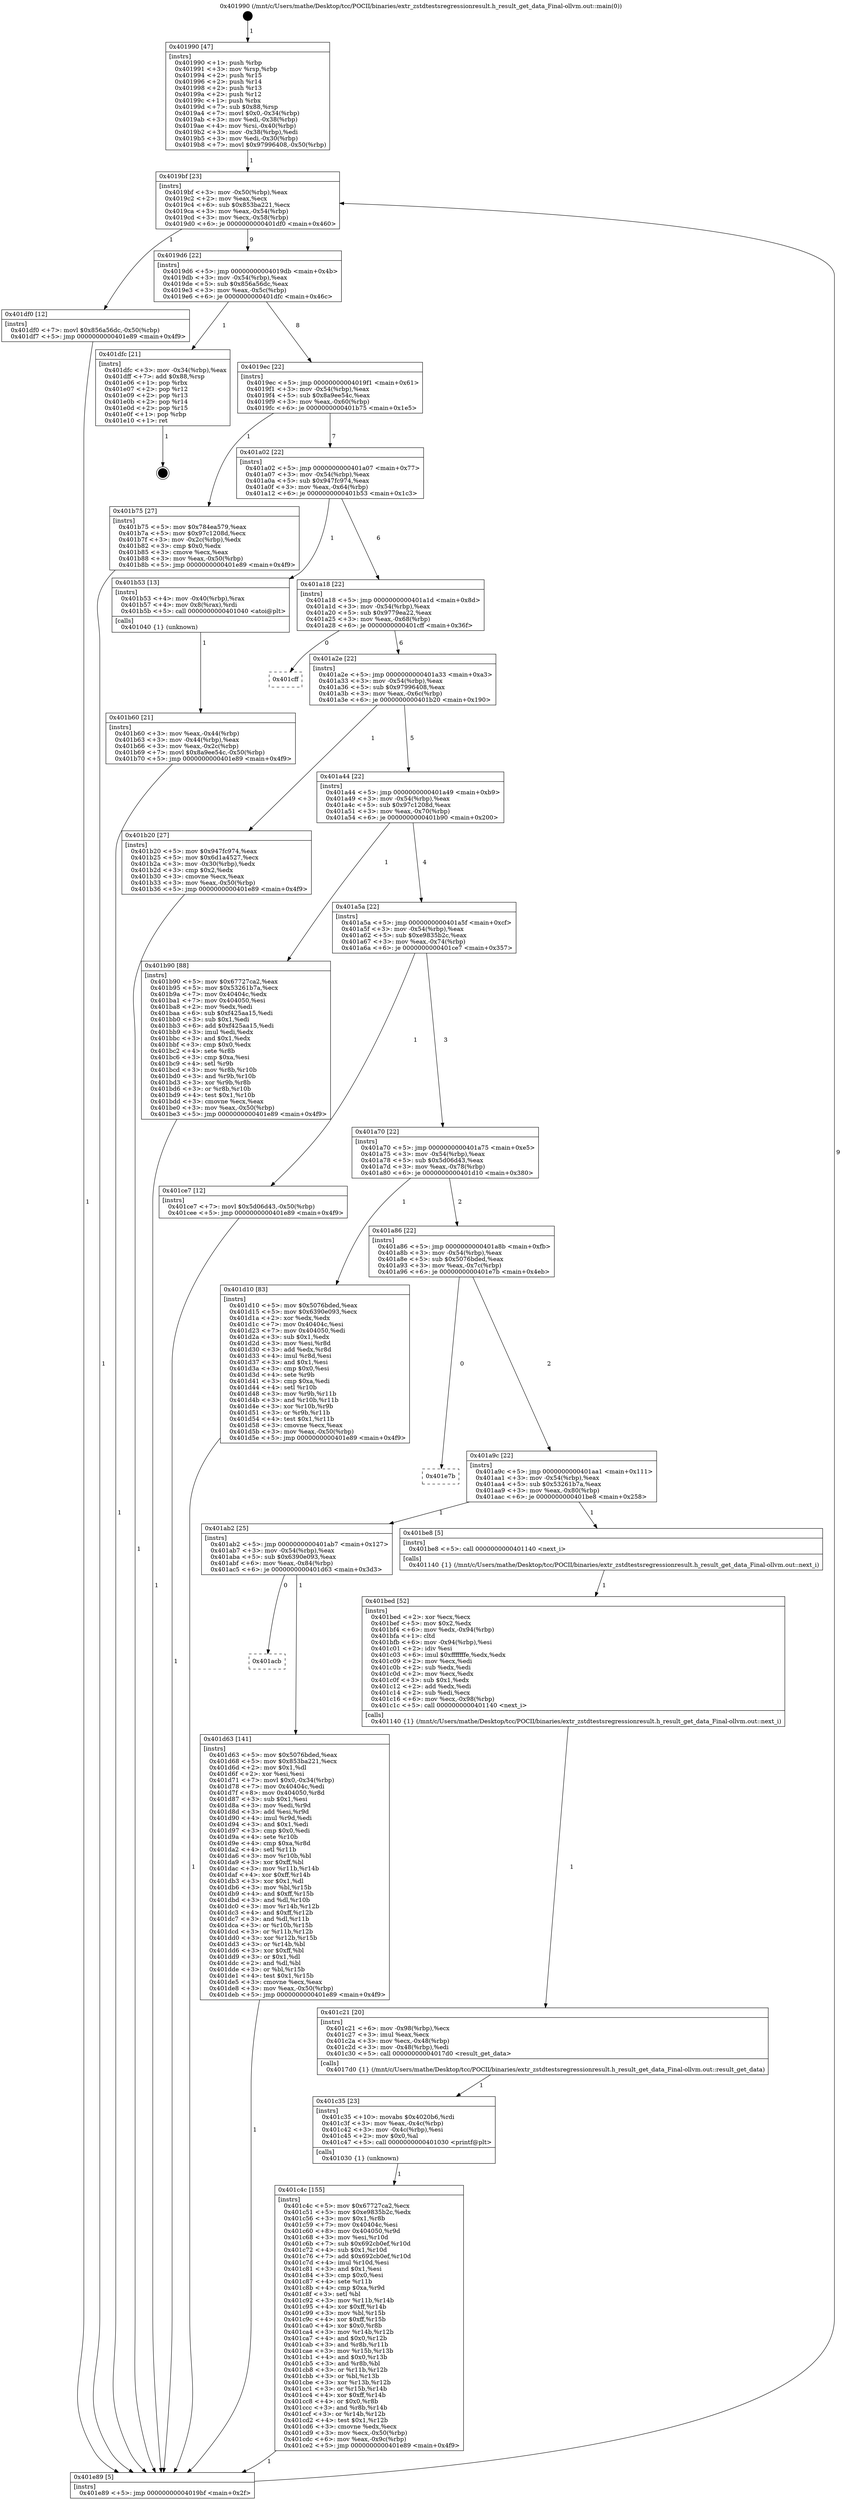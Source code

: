 digraph "0x401990" {
  label = "0x401990 (/mnt/c/Users/mathe/Desktop/tcc/POCII/binaries/extr_zstdtestsregressionresult.h_result_get_data_Final-ollvm.out::main(0))"
  labelloc = "t"
  node[shape=record]

  Entry [label="",width=0.3,height=0.3,shape=circle,fillcolor=black,style=filled]
  "0x4019bf" [label="{
     0x4019bf [23]\l
     | [instrs]\l
     &nbsp;&nbsp;0x4019bf \<+3\>: mov -0x50(%rbp),%eax\l
     &nbsp;&nbsp;0x4019c2 \<+2\>: mov %eax,%ecx\l
     &nbsp;&nbsp;0x4019c4 \<+6\>: sub $0x853ba221,%ecx\l
     &nbsp;&nbsp;0x4019ca \<+3\>: mov %eax,-0x54(%rbp)\l
     &nbsp;&nbsp;0x4019cd \<+3\>: mov %ecx,-0x58(%rbp)\l
     &nbsp;&nbsp;0x4019d0 \<+6\>: je 0000000000401df0 \<main+0x460\>\l
  }"]
  "0x401df0" [label="{
     0x401df0 [12]\l
     | [instrs]\l
     &nbsp;&nbsp;0x401df0 \<+7\>: movl $0x856a56dc,-0x50(%rbp)\l
     &nbsp;&nbsp;0x401df7 \<+5\>: jmp 0000000000401e89 \<main+0x4f9\>\l
  }"]
  "0x4019d6" [label="{
     0x4019d6 [22]\l
     | [instrs]\l
     &nbsp;&nbsp;0x4019d6 \<+5\>: jmp 00000000004019db \<main+0x4b\>\l
     &nbsp;&nbsp;0x4019db \<+3\>: mov -0x54(%rbp),%eax\l
     &nbsp;&nbsp;0x4019de \<+5\>: sub $0x856a56dc,%eax\l
     &nbsp;&nbsp;0x4019e3 \<+3\>: mov %eax,-0x5c(%rbp)\l
     &nbsp;&nbsp;0x4019e6 \<+6\>: je 0000000000401dfc \<main+0x46c\>\l
  }"]
  Exit [label="",width=0.3,height=0.3,shape=circle,fillcolor=black,style=filled,peripheries=2]
  "0x401dfc" [label="{
     0x401dfc [21]\l
     | [instrs]\l
     &nbsp;&nbsp;0x401dfc \<+3\>: mov -0x34(%rbp),%eax\l
     &nbsp;&nbsp;0x401dff \<+7\>: add $0x88,%rsp\l
     &nbsp;&nbsp;0x401e06 \<+1\>: pop %rbx\l
     &nbsp;&nbsp;0x401e07 \<+2\>: pop %r12\l
     &nbsp;&nbsp;0x401e09 \<+2\>: pop %r13\l
     &nbsp;&nbsp;0x401e0b \<+2\>: pop %r14\l
     &nbsp;&nbsp;0x401e0d \<+2\>: pop %r15\l
     &nbsp;&nbsp;0x401e0f \<+1\>: pop %rbp\l
     &nbsp;&nbsp;0x401e10 \<+1\>: ret\l
  }"]
  "0x4019ec" [label="{
     0x4019ec [22]\l
     | [instrs]\l
     &nbsp;&nbsp;0x4019ec \<+5\>: jmp 00000000004019f1 \<main+0x61\>\l
     &nbsp;&nbsp;0x4019f1 \<+3\>: mov -0x54(%rbp),%eax\l
     &nbsp;&nbsp;0x4019f4 \<+5\>: sub $0x8a9ee54c,%eax\l
     &nbsp;&nbsp;0x4019f9 \<+3\>: mov %eax,-0x60(%rbp)\l
     &nbsp;&nbsp;0x4019fc \<+6\>: je 0000000000401b75 \<main+0x1e5\>\l
  }"]
  "0x401acb" [label="{
     0x401acb\l
  }", style=dashed]
  "0x401b75" [label="{
     0x401b75 [27]\l
     | [instrs]\l
     &nbsp;&nbsp;0x401b75 \<+5\>: mov $0x784ea579,%eax\l
     &nbsp;&nbsp;0x401b7a \<+5\>: mov $0x97c1208d,%ecx\l
     &nbsp;&nbsp;0x401b7f \<+3\>: mov -0x2c(%rbp),%edx\l
     &nbsp;&nbsp;0x401b82 \<+3\>: cmp $0x0,%edx\l
     &nbsp;&nbsp;0x401b85 \<+3\>: cmove %ecx,%eax\l
     &nbsp;&nbsp;0x401b88 \<+3\>: mov %eax,-0x50(%rbp)\l
     &nbsp;&nbsp;0x401b8b \<+5\>: jmp 0000000000401e89 \<main+0x4f9\>\l
  }"]
  "0x401a02" [label="{
     0x401a02 [22]\l
     | [instrs]\l
     &nbsp;&nbsp;0x401a02 \<+5\>: jmp 0000000000401a07 \<main+0x77\>\l
     &nbsp;&nbsp;0x401a07 \<+3\>: mov -0x54(%rbp),%eax\l
     &nbsp;&nbsp;0x401a0a \<+5\>: sub $0x947fc974,%eax\l
     &nbsp;&nbsp;0x401a0f \<+3\>: mov %eax,-0x64(%rbp)\l
     &nbsp;&nbsp;0x401a12 \<+6\>: je 0000000000401b53 \<main+0x1c3\>\l
  }"]
  "0x401d63" [label="{
     0x401d63 [141]\l
     | [instrs]\l
     &nbsp;&nbsp;0x401d63 \<+5\>: mov $0x5076bded,%eax\l
     &nbsp;&nbsp;0x401d68 \<+5\>: mov $0x853ba221,%ecx\l
     &nbsp;&nbsp;0x401d6d \<+2\>: mov $0x1,%dl\l
     &nbsp;&nbsp;0x401d6f \<+2\>: xor %esi,%esi\l
     &nbsp;&nbsp;0x401d71 \<+7\>: movl $0x0,-0x34(%rbp)\l
     &nbsp;&nbsp;0x401d78 \<+7\>: mov 0x40404c,%edi\l
     &nbsp;&nbsp;0x401d7f \<+8\>: mov 0x404050,%r8d\l
     &nbsp;&nbsp;0x401d87 \<+3\>: sub $0x1,%esi\l
     &nbsp;&nbsp;0x401d8a \<+3\>: mov %edi,%r9d\l
     &nbsp;&nbsp;0x401d8d \<+3\>: add %esi,%r9d\l
     &nbsp;&nbsp;0x401d90 \<+4\>: imul %r9d,%edi\l
     &nbsp;&nbsp;0x401d94 \<+3\>: and $0x1,%edi\l
     &nbsp;&nbsp;0x401d97 \<+3\>: cmp $0x0,%edi\l
     &nbsp;&nbsp;0x401d9a \<+4\>: sete %r10b\l
     &nbsp;&nbsp;0x401d9e \<+4\>: cmp $0xa,%r8d\l
     &nbsp;&nbsp;0x401da2 \<+4\>: setl %r11b\l
     &nbsp;&nbsp;0x401da6 \<+3\>: mov %r10b,%bl\l
     &nbsp;&nbsp;0x401da9 \<+3\>: xor $0xff,%bl\l
     &nbsp;&nbsp;0x401dac \<+3\>: mov %r11b,%r14b\l
     &nbsp;&nbsp;0x401daf \<+4\>: xor $0xff,%r14b\l
     &nbsp;&nbsp;0x401db3 \<+3\>: xor $0x1,%dl\l
     &nbsp;&nbsp;0x401db6 \<+3\>: mov %bl,%r15b\l
     &nbsp;&nbsp;0x401db9 \<+4\>: and $0xff,%r15b\l
     &nbsp;&nbsp;0x401dbd \<+3\>: and %dl,%r10b\l
     &nbsp;&nbsp;0x401dc0 \<+3\>: mov %r14b,%r12b\l
     &nbsp;&nbsp;0x401dc3 \<+4\>: and $0xff,%r12b\l
     &nbsp;&nbsp;0x401dc7 \<+3\>: and %dl,%r11b\l
     &nbsp;&nbsp;0x401dca \<+3\>: or %r10b,%r15b\l
     &nbsp;&nbsp;0x401dcd \<+3\>: or %r11b,%r12b\l
     &nbsp;&nbsp;0x401dd0 \<+3\>: xor %r12b,%r15b\l
     &nbsp;&nbsp;0x401dd3 \<+3\>: or %r14b,%bl\l
     &nbsp;&nbsp;0x401dd6 \<+3\>: xor $0xff,%bl\l
     &nbsp;&nbsp;0x401dd9 \<+3\>: or $0x1,%dl\l
     &nbsp;&nbsp;0x401ddc \<+2\>: and %dl,%bl\l
     &nbsp;&nbsp;0x401dde \<+3\>: or %bl,%r15b\l
     &nbsp;&nbsp;0x401de1 \<+4\>: test $0x1,%r15b\l
     &nbsp;&nbsp;0x401de5 \<+3\>: cmovne %ecx,%eax\l
     &nbsp;&nbsp;0x401de8 \<+3\>: mov %eax,-0x50(%rbp)\l
     &nbsp;&nbsp;0x401deb \<+5\>: jmp 0000000000401e89 \<main+0x4f9\>\l
  }"]
  "0x401b53" [label="{
     0x401b53 [13]\l
     | [instrs]\l
     &nbsp;&nbsp;0x401b53 \<+4\>: mov -0x40(%rbp),%rax\l
     &nbsp;&nbsp;0x401b57 \<+4\>: mov 0x8(%rax),%rdi\l
     &nbsp;&nbsp;0x401b5b \<+5\>: call 0000000000401040 \<atoi@plt\>\l
     | [calls]\l
     &nbsp;&nbsp;0x401040 \{1\} (unknown)\l
  }"]
  "0x401a18" [label="{
     0x401a18 [22]\l
     | [instrs]\l
     &nbsp;&nbsp;0x401a18 \<+5\>: jmp 0000000000401a1d \<main+0x8d\>\l
     &nbsp;&nbsp;0x401a1d \<+3\>: mov -0x54(%rbp),%eax\l
     &nbsp;&nbsp;0x401a20 \<+5\>: sub $0x9779ea22,%eax\l
     &nbsp;&nbsp;0x401a25 \<+3\>: mov %eax,-0x68(%rbp)\l
     &nbsp;&nbsp;0x401a28 \<+6\>: je 0000000000401cff \<main+0x36f\>\l
  }"]
  "0x401c4c" [label="{
     0x401c4c [155]\l
     | [instrs]\l
     &nbsp;&nbsp;0x401c4c \<+5\>: mov $0x67727ca2,%ecx\l
     &nbsp;&nbsp;0x401c51 \<+5\>: mov $0xe9835b2c,%edx\l
     &nbsp;&nbsp;0x401c56 \<+3\>: mov $0x1,%r8b\l
     &nbsp;&nbsp;0x401c59 \<+7\>: mov 0x40404c,%esi\l
     &nbsp;&nbsp;0x401c60 \<+8\>: mov 0x404050,%r9d\l
     &nbsp;&nbsp;0x401c68 \<+3\>: mov %esi,%r10d\l
     &nbsp;&nbsp;0x401c6b \<+7\>: sub $0x692cb0ef,%r10d\l
     &nbsp;&nbsp;0x401c72 \<+4\>: sub $0x1,%r10d\l
     &nbsp;&nbsp;0x401c76 \<+7\>: add $0x692cb0ef,%r10d\l
     &nbsp;&nbsp;0x401c7d \<+4\>: imul %r10d,%esi\l
     &nbsp;&nbsp;0x401c81 \<+3\>: and $0x1,%esi\l
     &nbsp;&nbsp;0x401c84 \<+3\>: cmp $0x0,%esi\l
     &nbsp;&nbsp;0x401c87 \<+4\>: sete %r11b\l
     &nbsp;&nbsp;0x401c8b \<+4\>: cmp $0xa,%r9d\l
     &nbsp;&nbsp;0x401c8f \<+3\>: setl %bl\l
     &nbsp;&nbsp;0x401c92 \<+3\>: mov %r11b,%r14b\l
     &nbsp;&nbsp;0x401c95 \<+4\>: xor $0xff,%r14b\l
     &nbsp;&nbsp;0x401c99 \<+3\>: mov %bl,%r15b\l
     &nbsp;&nbsp;0x401c9c \<+4\>: xor $0xff,%r15b\l
     &nbsp;&nbsp;0x401ca0 \<+4\>: xor $0x0,%r8b\l
     &nbsp;&nbsp;0x401ca4 \<+3\>: mov %r14b,%r12b\l
     &nbsp;&nbsp;0x401ca7 \<+4\>: and $0x0,%r12b\l
     &nbsp;&nbsp;0x401cab \<+3\>: and %r8b,%r11b\l
     &nbsp;&nbsp;0x401cae \<+3\>: mov %r15b,%r13b\l
     &nbsp;&nbsp;0x401cb1 \<+4\>: and $0x0,%r13b\l
     &nbsp;&nbsp;0x401cb5 \<+3\>: and %r8b,%bl\l
     &nbsp;&nbsp;0x401cb8 \<+3\>: or %r11b,%r12b\l
     &nbsp;&nbsp;0x401cbb \<+3\>: or %bl,%r13b\l
     &nbsp;&nbsp;0x401cbe \<+3\>: xor %r13b,%r12b\l
     &nbsp;&nbsp;0x401cc1 \<+3\>: or %r15b,%r14b\l
     &nbsp;&nbsp;0x401cc4 \<+4\>: xor $0xff,%r14b\l
     &nbsp;&nbsp;0x401cc8 \<+4\>: or $0x0,%r8b\l
     &nbsp;&nbsp;0x401ccc \<+3\>: and %r8b,%r14b\l
     &nbsp;&nbsp;0x401ccf \<+3\>: or %r14b,%r12b\l
     &nbsp;&nbsp;0x401cd2 \<+4\>: test $0x1,%r12b\l
     &nbsp;&nbsp;0x401cd6 \<+3\>: cmovne %edx,%ecx\l
     &nbsp;&nbsp;0x401cd9 \<+3\>: mov %ecx,-0x50(%rbp)\l
     &nbsp;&nbsp;0x401cdc \<+6\>: mov %eax,-0x9c(%rbp)\l
     &nbsp;&nbsp;0x401ce2 \<+5\>: jmp 0000000000401e89 \<main+0x4f9\>\l
  }"]
  "0x401cff" [label="{
     0x401cff\l
  }", style=dashed]
  "0x401a2e" [label="{
     0x401a2e [22]\l
     | [instrs]\l
     &nbsp;&nbsp;0x401a2e \<+5\>: jmp 0000000000401a33 \<main+0xa3\>\l
     &nbsp;&nbsp;0x401a33 \<+3\>: mov -0x54(%rbp),%eax\l
     &nbsp;&nbsp;0x401a36 \<+5\>: sub $0x97996408,%eax\l
     &nbsp;&nbsp;0x401a3b \<+3\>: mov %eax,-0x6c(%rbp)\l
     &nbsp;&nbsp;0x401a3e \<+6\>: je 0000000000401b20 \<main+0x190\>\l
  }"]
  "0x401c35" [label="{
     0x401c35 [23]\l
     | [instrs]\l
     &nbsp;&nbsp;0x401c35 \<+10\>: movabs $0x4020b6,%rdi\l
     &nbsp;&nbsp;0x401c3f \<+3\>: mov %eax,-0x4c(%rbp)\l
     &nbsp;&nbsp;0x401c42 \<+3\>: mov -0x4c(%rbp),%esi\l
     &nbsp;&nbsp;0x401c45 \<+2\>: mov $0x0,%al\l
     &nbsp;&nbsp;0x401c47 \<+5\>: call 0000000000401030 \<printf@plt\>\l
     | [calls]\l
     &nbsp;&nbsp;0x401030 \{1\} (unknown)\l
  }"]
  "0x401b20" [label="{
     0x401b20 [27]\l
     | [instrs]\l
     &nbsp;&nbsp;0x401b20 \<+5\>: mov $0x947fc974,%eax\l
     &nbsp;&nbsp;0x401b25 \<+5\>: mov $0x6d1a4527,%ecx\l
     &nbsp;&nbsp;0x401b2a \<+3\>: mov -0x30(%rbp),%edx\l
     &nbsp;&nbsp;0x401b2d \<+3\>: cmp $0x2,%edx\l
     &nbsp;&nbsp;0x401b30 \<+3\>: cmovne %ecx,%eax\l
     &nbsp;&nbsp;0x401b33 \<+3\>: mov %eax,-0x50(%rbp)\l
     &nbsp;&nbsp;0x401b36 \<+5\>: jmp 0000000000401e89 \<main+0x4f9\>\l
  }"]
  "0x401a44" [label="{
     0x401a44 [22]\l
     | [instrs]\l
     &nbsp;&nbsp;0x401a44 \<+5\>: jmp 0000000000401a49 \<main+0xb9\>\l
     &nbsp;&nbsp;0x401a49 \<+3\>: mov -0x54(%rbp),%eax\l
     &nbsp;&nbsp;0x401a4c \<+5\>: sub $0x97c1208d,%eax\l
     &nbsp;&nbsp;0x401a51 \<+3\>: mov %eax,-0x70(%rbp)\l
     &nbsp;&nbsp;0x401a54 \<+6\>: je 0000000000401b90 \<main+0x200\>\l
  }"]
  "0x401e89" [label="{
     0x401e89 [5]\l
     | [instrs]\l
     &nbsp;&nbsp;0x401e89 \<+5\>: jmp 00000000004019bf \<main+0x2f\>\l
  }"]
  "0x401990" [label="{
     0x401990 [47]\l
     | [instrs]\l
     &nbsp;&nbsp;0x401990 \<+1\>: push %rbp\l
     &nbsp;&nbsp;0x401991 \<+3\>: mov %rsp,%rbp\l
     &nbsp;&nbsp;0x401994 \<+2\>: push %r15\l
     &nbsp;&nbsp;0x401996 \<+2\>: push %r14\l
     &nbsp;&nbsp;0x401998 \<+2\>: push %r13\l
     &nbsp;&nbsp;0x40199a \<+2\>: push %r12\l
     &nbsp;&nbsp;0x40199c \<+1\>: push %rbx\l
     &nbsp;&nbsp;0x40199d \<+7\>: sub $0x88,%rsp\l
     &nbsp;&nbsp;0x4019a4 \<+7\>: movl $0x0,-0x34(%rbp)\l
     &nbsp;&nbsp;0x4019ab \<+3\>: mov %edi,-0x38(%rbp)\l
     &nbsp;&nbsp;0x4019ae \<+4\>: mov %rsi,-0x40(%rbp)\l
     &nbsp;&nbsp;0x4019b2 \<+3\>: mov -0x38(%rbp),%edi\l
     &nbsp;&nbsp;0x4019b5 \<+3\>: mov %edi,-0x30(%rbp)\l
     &nbsp;&nbsp;0x4019b8 \<+7\>: movl $0x97996408,-0x50(%rbp)\l
  }"]
  "0x401b60" [label="{
     0x401b60 [21]\l
     | [instrs]\l
     &nbsp;&nbsp;0x401b60 \<+3\>: mov %eax,-0x44(%rbp)\l
     &nbsp;&nbsp;0x401b63 \<+3\>: mov -0x44(%rbp),%eax\l
     &nbsp;&nbsp;0x401b66 \<+3\>: mov %eax,-0x2c(%rbp)\l
     &nbsp;&nbsp;0x401b69 \<+7\>: movl $0x8a9ee54c,-0x50(%rbp)\l
     &nbsp;&nbsp;0x401b70 \<+5\>: jmp 0000000000401e89 \<main+0x4f9\>\l
  }"]
  "0x401c21" [label="{
     0x401c21 [20]\l
     | [instrs]\l
     &nbsp;&nbsp;0x401c21 \<+6\>: mov -0x98(%rbp),%ecx\l
     &nbsp;&nbsp;0x401c27 \<+3\>: imul %eax,%ecx\l
     &nbsp;&nbsp;0x401c2a \<+3\>: mov %ecx,-0x48(%rbp)\l
     &nbsp;&nbsp;0x401c2d \<+3\>: mov -0x48(%rbp),%edi\l
     &nbsp;&nbsp;0x401c30 \<+5\>: call 00000000004017d0 \<result_get_data\>\l
     | [calls]\l
     &nbsp;&nbsp;0x4017d0 \{1\} (/mnt/c/Users/mathe/Desktop/tcc/POCII/binaries/extr_zstdtestsregressionresult.h_result_get_data_Final-ollvm.out::result_get_data)\l
  }"]
  "0x401b90" [label="{
     0x401b90 [88]\l
     | [instrs]\l
     &nbsp;&nbsp;0x401b90 \<+5\>: mov $0x67727ca2,%eax\l
     &nbsp;&nbsp;0x401b95 \<+5\>: mov $0x53261b7a,%ecx\l
     &nbsp;&nbsp;0x401b9a \<+7\>: mov 0x40404c,%edx\l
     &nbsp;&nbsp;0x401ba1 \<+7\>: mov 0x404050,%esi\l
     &nbsp;&nbsp;0x401ba8 \<+2\>: mov %edx,%edi\l
     &nbsp;&nbsp;0x401baa \<+6\>: sub $0xf425aa15,%edi\l
     &nbsp;&nbsp;0x401bb0 \<+3\>: sub $0x1,%edi\l
     &nbsp;&nbsp;0x401bb3 \<+6\>: add $0xf425aa15,%edi\l
     &nbsp;&nbsp;0x401bb9 \<+3\>: imul %edi,%edx\l
     &nbsp;&nbsp;0x401bbc \<+3\>: and $0x1,%edx\l
     &nbsp;&nbsp;0x401bbf \<+3\>: cmp $0x0,%edx\l
     &nbsp;&nbsp;0x401bc2 \<+4\>: sete %r8b\l
     &nbsp;&nbsp;0x401bc6 \<+3\>: cmp $0xa,%esi\l
     &nbsp;&nbsp;0x401bc9 \<+4\>: setl %r9b\l
     &nbsp;&nbsp;0x401bcd \<+3\>: mov %r8b,%r10b\l
     &nbsp;&nbsp;0x401bd0 \<+3\>: and %r9b,%r10b\l
     &nbsp;&nbsp;0x401bd3 \<+3\>: xor %r9b,%r8b\l
     &nbsp;&nbsp;0x401bd6 \<+3\>: or %r8b,%r10b\l
     &nbsp;&nbsp;0x401bd9 \<+4\>: test $0x1,%r10b\l
     &nbsp;&nbsp;0x401bdd \<+3\>: cmovne %ecx,%eax\l
     &nbsp;&nbsp;0x401be0 \<+3\>: mov %eax,-0x50(%rbp)\l
     &nbsp;&nbsp;0x401be3 \<+5\>: jmp 0000000000401e89 \<main+0x4f9\>\l
  }"]
  "0x401a5a" [label="{
     0x401a5a [22]\l
     | [instrs]\l
     &nbsp;&nbsp;0x401a5a \<+5\>: jmp 0000000000401a5f \<main+0xcf\>\l
     &nbsp;&nbsp;0x401a5f \<+3\>: mov -0x54(%rbp),%eax\l
     &nbsp;&nbsp;0x401a62 \<+5\>: sub $0xe9835b2c,%eax\l
     &nbsp;&nbsp;0x401a67 \<+3\>: mov %eax,-0x74(%rbp)\l
     &nbsp;&nbsp;0x401a6a \<+6\>: je 0000000000401ce7 \<main+0x357\>\l
  }"]
  "0x401bed" [label="{
     0x401bed [52]\l
     | [instrs]\l
     &nbsp;&nbsp;0x401bed \<+2\>: xor %ecx,%ecx\l
     &nbsp;&nbsp;0x401bef \<+5\>: mov $0x2,%edx\l
     &nbsp;&nbsp;0x401bf4 \<+6\>: mov %edx,-0x94(%rbp)\l
     &nbsp;&nbsp;0x401bfa \<+1\>: cltd\l
     &nbsp;&nbsp;0x401bfb \<+6\>: mov -0x94(%rbp),%esi\l
     &nbsp;&nbsp;0x401c01 \<+2\>: idiv %esi\l
     &nbsp;&nbsp;0x401c03 \<+6\>: imul $0xfffffffe,%edx,%edx\l
     &nbsp;&nbsp;0x401c09 \<+2\>: mov %ecx,%edi\l
     &nbsp;&nbsp;0x401c0b \<+2\>: sub %edx,%edi\l
     &nbsp;&nbsp;0x401c0d \<+2\>: mov %ecx,%edx\l
     &nbsp;&nbsp;0x401c0f \<+3\>: sub $0x1,%edx\l
     &nbsp;&nbsp;0x401c12 \<+2\>: add %edx,%edi\l
     &nbsp;&nbsp;0x401c14 \<+2\>: sub %edi,%ecx\l
     &nbsp;&nbsp;0x401c16 \<+6\>: mov %ecx,-0x98(%rbp)\l
     &nbsp;&nbsp;0x401c1c \<+5\>: call 0000000000401140 \<next_i\>\l
     | [calls]\l
     &nbsp;&nbsp;0x401140 \{1\} (/mnt/c/Users/mathe/Desktop/tcc/POCII/binaries/extr_zstdtestsregressionresult.h_result_get_data_Final-ollvm.out::next_i)\l
  }"]
  "0x401ce7" [label="{
     0x401ce7 [12]\l
     | [instrs]\l
     &nbsp;&nbsp;0x401ce7 \<+7\>: movl $0x5d06d43,-0x50(%rbp)\l
     &nbsp;&nbsp;0x401cee \<+5\>: jmp 0000000000401e89 \<main+0x4f9\>\l
  }"]
  "0x401a70" [label="{
     0x401a70 [22]\l
     | [instrs]\l
     &nbsp;&nbsp;0x401a70 \<+5\>: jmp 0000000000401a75 \<main+0xe5\>\l
     &nbsp;&nbsp;0x401a75 \<+3\>: mov -0x54(%rbp),%eax\l
     &nbsp;&nbsp;0x401a78 \<+5\>: sub $0x5d06d43,%eax\l
     &nbsp;&nbsp;0x401a7d \<+3\>: mov %eax,-0x78(%rbp)\l
     &nbsp;&nbsp;0x401a80 \<+6\>: je 0000000000401d10 \<main+0x380\>\l
  }"]
  "0x401ab2" [label="{
     0x401ab2 [25]\l
     | [instrs]\l
     &nbsp;&nbsp;0x401ab2 \<+5\>: jmp 0000000000401ab7 \<main+0x127\>\l
     &nbsp;&nbsp;0x401ab7 \<+3\>: mov -0x54(%rbp),%eax\l
     &nbsp;&nbsp;0x401aba \<+5\>: sub $0x6390e093,%eax\l
     &nbsp;&nbsp;0x401abf \<+6\>: mov %eax,-0x84(%rbp)\l
     &nbsp;&nbsp;0x401ac5 \<+6\>: je 0000000000401d63 \<main+0x3d3\>\l
  }"]
  "0x401d10" [label="{
     0x401d10 [83]\l
     | [instrs]\l
     &nbsp;&nbsp;0x401d10 \<+5\>: mov $0x5076bded,%eax\l
     &nbsp;&nbsp;0x401d15 \<+5\>: mov $0x6390e093,%ecx\l
     &nbsp;&nbsp;0x401d1a \<+2\>: xor %edx,%edx\l
     &nbsp;&nbsp;0x401d1c \<+7\>: mov 0x40404c,%esi\l
     &nbsp;&nbsp;0x401d23 \<+7\>: mov 0x404050,%edi\l
     &nbsp;&nbsp;0x401d2a \<+3\>: sub $0x1,%edx\l
     &nbsp;&nbsp;0x401d2d \<+3\>: mov %esi,%r8d\l
     &nbsp;&nbsp;0x401d30 \<+3\>: add %edx,%r8d\l
     &nbsp;&nbsp;0x401d33 \<+4\>: imul %r8d,%esi\l
     &nbsp;&nbsp;0x401d37 \<+3\>: and $0x1,%esi\l
     &nbsp;&nbsp;0x401d3a \<+3\>: cmp $0x0,%esi\l
     &nbsp;&nbsp;0x401d3d \<+4\>: sete %r9b\l
     &nbsp;&nbsp;0x401d41 \<+3\>: cmp $0xa,%edi\l
     &nbsp;&nbsp;0x401d44 \<+4\>: setl %r10b\l
     &nbsp;&nbsp;0x401d48 \<+3\>: mov %r9b,%r11b\l
     &nbsp;&nbsp;0x401d4b \<+3\>: and %r10b,%r11b\l
     &nbsp;&nbsp;0x401d4e \<+3\>: xor %r10b,%r9b\l
     &nbsp;&nbsp;0x401d51 \<+3\>: or %r9b,%r11b\l
     &nbsp;&nbsp;0x401d54 \<+4\>: test $0x1,%r11b\l
     &nbsp;&nbsp;0x401d58 \<+3\>: cmovne %ecx,%eax\l
     &nbsp;&nbsp;0x401d5b \<+3\>: mov %eax,-0x50(%rbp)\l
     &nbsp;&nbsp;0x401d5e \<+5\>: jmp 0000000000401e89 \<main+0x4f9\>\l
  }"]
  "0x401a86" [label="{
     0x401a86 [22]\l
     | [instrs]\l
     &nbsp;&nbsp;0x401a86 \<+5\>: jmp 0000000000401a8b \<main+0xfb\>\l
     &nbsp;&nbsp;0x401a8b \<+3\>: mov -0x54(%rbp),%eax\l
     &nbsp;&nbsp;0x401a8e \<+5\>: sub $0x5076bded,%eax\l
     &nbsp;&nbsp;0x401a93 \<+3\>: mov %eax,-0x7c(%rbp)\l
     &nbsp;&nbsp;0x401a96 \<+6\>: je 0000000000401e7b \<main+0x4eb\>\l
  }"]
  "0x401be8" [label="{
     0x401be8 [5]\l
     | [instrs]\l
     &nbsp;&nbsp;0x401be8 \<+5\>: call 0000000000401140 \<next_i\>\l
     | [calls]\l
     &nbsp;&nbsp;0x401140 \{1\} (/mnt/c/Users/mathe/Desktop/tcc/POCII/binaries/extr_zstdtestsregressionresult.h_result_get_data_Final-ollvm.out::next_i)\l
  }"]
  "0x401e7b" [label="{
     0x401e7b\l
  }", style=dashed]
  "0x401a9c" [label="{
     0x401a9c [22]\l
     | [instrs]\l
     &nbsp;&nbsp;0x401a9c \<+5\>: jmp 0000000000401aa1 \<main+0x111\>\l
     &nbsp;&nbsp;0x401aa1 \<+3\>: mov -0x54(%rbp),%eax\l
     &nbsp;&nbsp;0x401aa4 \<+5\>: sub $0x53261b7a,%eax\l
     &nbsp;&nbsp;0x401aa9 \<+3\>: mov %eax,-0x80(%rbp)\l
     &nbsp;&nbsp;0x401aac \<+6\>: je 0000000000401be8 \<main+0x258\>\l
  }"]
  Entry -> "0x401990" [label=" 1"]
  "0x4019bf" -> "0x401df0" [label=" 1"]
  "0x4019bf" -> "0x4019d6" [label=" 9"]
  "0x401dfc" -> Exit [label=" 1"]
  "0x4019d6" -> "0x401dfc" [label=" 1"]
  "0x4019d6" -> "0x4019ec" [label=" 8"]
  "0x401df0" -> "0x401e89" [label=" 1"]
  "0x4019ec" -> "0x401b75" [label=" 1"]
  "0x4019ec" -> "0x401a02" [label=" 7"]
  "0x401d63" -> "0x401e89" [label=" 1"]
  "0x401a02" -> "0x401b53" [label=" 1"]
  "0x401a02" -> "0x401a18" [label=" 6"]
  "0x401ab2" -> "0x401acb" [label=" 0"]
  "0x401a18" -> "0x401cff" [label=" 0"]
  "0x401a18" -> "0x401a2e" [label=" 6"]
  "0x401ab2" -> "0x401d63" [label=" 1"]
  "0x401a2e" -> "0x401b20" [label=" 1"]
  "0x401a2e" -> "0x401a44" [label=" 5"]
  "0x401b20" -> "0x401e89" [label=" 1"]
  "0x401990" -> "0x4019bf" [label=" 1"]
  "0x401e89" -> "0x4019bf" [label=" 9"]
  "0x401b53" -> "0x401b60" [label=" 1"]
  "0x401b60" -> "0x401e89" [label=" 1"]
  "0x401b75" -> "0x401e89" [label=" 1"]
  "0x401d10" -> "0x401e89" [label=" 1"]
  "0x401a44" -> "0x401b90" [label=" 1"]
  "0x401a44" -> "0x401a5a" [label=" 4"]
  "0x401b90" -> "0x401e89" [label=" 1"]
  "0x401ce7" -> "0x401e89" [label=" 1"]
  "0x401a5a" -> "0x401ce7" [label=" 1"]
  "0x401a5a" -> "0x401a70" [label=" 3"]
  "0x401c4c" -> "0x401e89" [label=" 1"]
  "0x401a70" -> "0x401d10" [label=" 1"]
  "0x401a70" -> "0x401a86" [label=" 2"]
  "0x401c35" -> "0x401c4c" [label=" 1"]
  "0x401a86" -> "0x401e7b" [label=" 0"]
  "0x401a86" -> "0x401a9c" [label=" 2"]
  "0x401c21" -> "0x401c35" [label=" 1"]
  "0x401a9c" -> "0x401be8" [label=" 1"]
  "0x401a9c" -> "0x401ab2" [label=" 1"]
  "0x401be8" -> "0x401bed" [label=" 1"]
  "0x401bed" -> "0x401c21" [label=" 1"]
}
